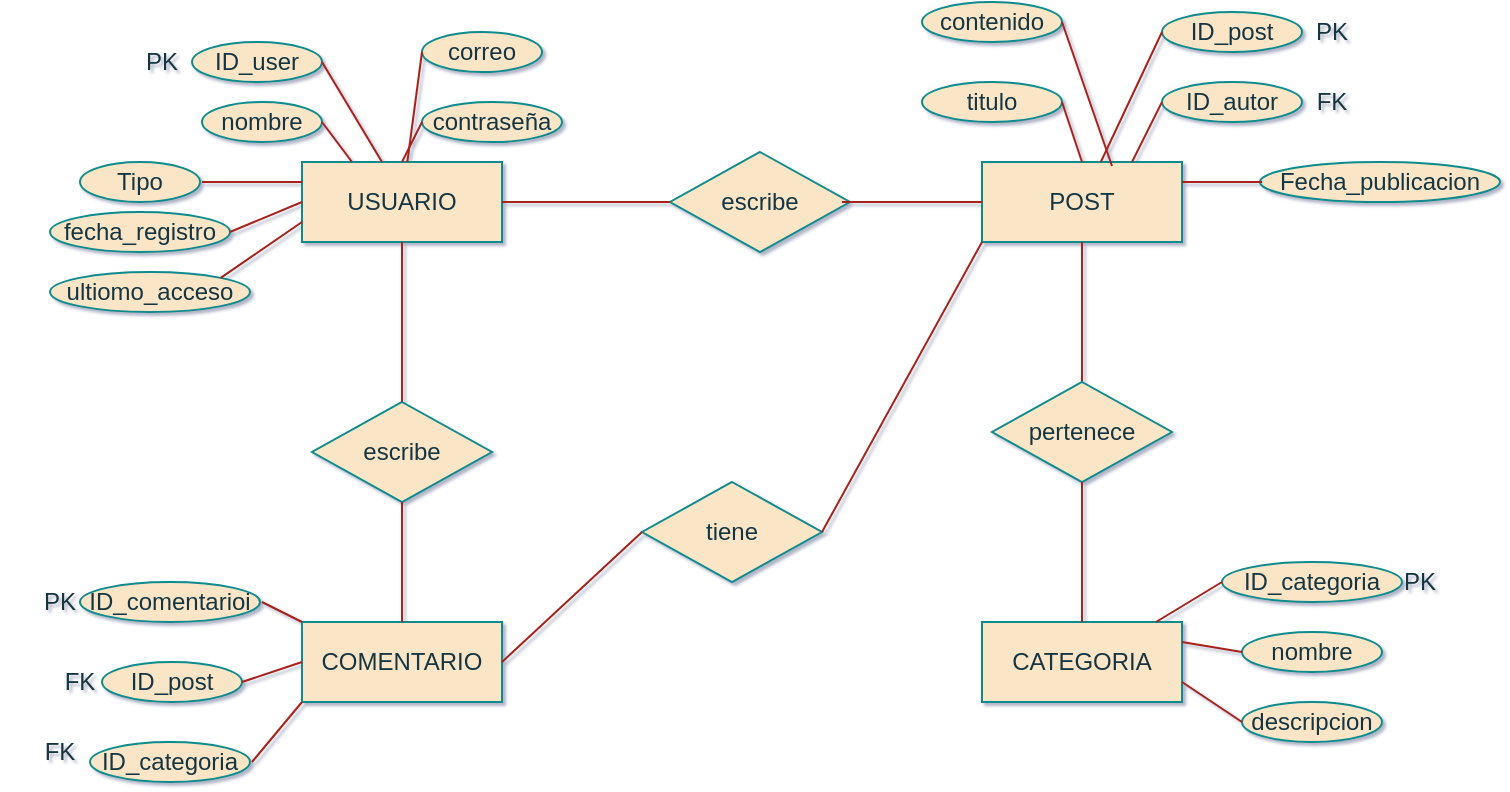 <mxfile version="27.2.0">
  <diagram name="Página-1" id="ri7BVCqXQP4RadKEpWF3">
    <mxGraphModel dx="1378" dy="756" grid="1" gridSize="10" guides="1" tooltips="1" connect="1" arrows="1" fold="1" page="1" pageScale="1" pageWidth="827" pageHeight="1169" background="none" math="0" shadow="1" adaptiveColors="simple">
      <root>
        <mxCell id="0" />
        <mxCell id="1" parent="0" />
        <mxCell id="lFZiWy_t04938xPnZxQ3-3" value="USUARIO" style="whiteSpace=wrap;html=1;align=center;labelBackgroundColor=none;fillColor=#FAE5C7;strokeColor=#0F8B8D;fontColor=#143642;rounded=0;" parent="1" vertex="1">
          <mxGeometry x="191" y="245" width="100" height="40" as="geometry" />
        </mxCell>
        <mxCell id="lFZiWy_t04938xPnZxQ3-4" value="POST" style="whiteSpace=wrap;html=1;align=center;labelBackgroundColor=none;fillColor=#FAE5C7;strokeColor=#0F8B8D;fontColor=#143642;rounded=0;" parent="1" vertex="1">
          <mxGeometry x="531" y="245" width="100" height="40" as="geometry" />
        </mxCell>
        <mxCell id="lFZiWy_t04938xPnZxQ3-5" value="COMENTARIO" style="whiteSpace=wrap;html=1;align=center;labelBackgroundColor=none;fillColor=#FAE5C7;strokeColor=#0F8B8D;fontColor=#143642;rounded=0;" parent="1" vertex="1">
          <mxGeometry x="191" y="475" width="100" height="40" as="geometry" />
        </mxCell>
        <mxCell id="lFZiWy_t04938xPnZxQ3-7" value="CATEGORIA" style="whiteSpace=wrap;html=1;align=center;labelBackgroundColor=none;fillColor=#FAE5C7;strokeColor=#0F8B8D;fontColor=#143642;rounded=0;" parent="1" vertex="1">
          <mxGeometry x="531" y="475" width="100" height="40" as="geometry" />
        </mxCell>
        <mxCell id="lFZiWy_t04938xPnZxQ3-8" value="nombre" style="ellipse;whiteSpace=wrap;html=1;align=center;labelBackgroundColor=none;fillColor=#FAE5C7;strokeColor=#0F8B8D;fontColor=#143642;rounded=0;" parent="1" vertex="1">
          <mxGeometry x="141" y="215" width="60" height="20" as="geometry" />
        </mxCell>
        <mxCell id="lFZiWy_t04938xPnZxQ3-9" value="escribe" style="shape=rhombus;perimeter=rhombusPerimeter;whiteSpace=wrap;html=1;align=center;labelBackgroundColor=none;fillColor=#FAE5C7;strokeColor=#0F8B8D;fontColor=#143642;rounded=0;" parent="1" vertex="1">
          <mxGeometry x="196" y="365" width="90" height="50" as="geometry" />
        </mxCell>
        <mxCell id="lFZiWy_t04938xPnZxQ3-12" value="correo" style="ellipse;whiteSpace=wrap;html=1;align=center;labelBackgroundColor=none;fillColor=#FAE5C7;strokeColor=#0F8B8D;fontColor=#143642;rounded=0;" parent="1" vertex="1">
          <mxGeometry x="251" y="180" width="60" height="20" as="geometry" />
        </mxCell>
        <mxCell id="lFZiWy_t04938xPnZxQ3-13" value="contraseña" style="ellipse;whiteSpace=wrap;html=1;align=center;labelBackgroundColor=none;fillColor=#FAE5C7;strokeColor=#0F8B8D;fontColor=#143642;rounded=0;" parent="1" vertex="1">
          <mxGeometry x="251" y="215" width="70" height="20" as="geometry" />
        </mxCell>
        <mxCell id="lFZiWy_t04938xPnZxQ3-14" value="Tipo" style="ellipse;whiteSpace=wrap;html=1;align=center;labelBackgroundColor=none;fillColor=#FAE5C7;strokeColor=#0F8B8D;fontColor=#143642;rounded=0;" parent="1" vertex="1">
          <mxGeometry x="80" y="245" width="60" height="20" as="geometry" />
        </mxCell>
        <mxCell id="lFZiWy_t04938xPnZxQ3-15" value="fecha_registro" style="ellipse;whiteSpace=wrap;html=1;align=center;labelBackgroundColor=none;fillColor=#FAE5C7;strokeColor=#0F8B8D;fontColor=#143642;rounded=0;" parent="1" vertex="1">
          <mxGeometry x="65" y="270" width="90" height="20" as="geometry" />
        </mxCell>
        <mxCell id="lFZiWy_t04938xPnZxQ3-16" value="ultiomo_acceso" style="ellipse;whiteSpace=wrap;html=1;align=center;labelBackgroundColor=none;fillColor=#FAE5C7;strokeColor=#0F8B8D;fontColor=#143642;rounded=0;" parent="1" vertex="1">
          <mxGeometry x="65" y="300" width="100" height="20" as="geometry" />
        </mxCell>
        <mxCell id="lFZiWy_t04938xPnZxQ3-17" value="ID_user" style="ellipse;whiteSpace=wrap;html=1;align=center;labelBackgroundColor=none;fillColor=#FAE5C7;strokeColor=#0F8B8D;fontColor=#143642;rounded=0;" parent="1" vertex="1">
          <mxGeometry x="136" y="185" width="65" height="20" as="geometry" />
        </mxCell>
        <mxCell id="lFZiWy_t04938xPnZxQ3-25" value="" style="endArrow=none;html=1;rounded=0;fontSize=12;startSize=8;endSize=8;curved=1;exitX=1;exitY=0.5;exitDx=0;exitDy=0;entryX=0.25;entryY=0;entryDx=0;entryDy=0;labelBackgroundColor=none;strokeColor=#A8201A;fontColor=default;" parent="1" source="lFZiWy_t04938xPnZxQ3-8" target="lFZiWy_t04938xPnZxQ3-3" edge="1">
          <mxGeometry relative="1" as="geometry">
            <mxPoint x="211" y="265" as="sourcePoint" />
            <mxPoint x="371" y="265" as="targetPoint" />
          </mxGeometry>
        </mxCell>
        <mxCell id="lFZiWy_t04938xPnZxQ3-26" value="" style="endArrow=none;html=1;rounded=0;fontSize=12;startSize=8;endSize=8;curved=1;exitX=1;exitY=0.5;exitDx=0;exitDy=0;labelBackgroundColor=none;strokeColor=#A8201A;fontColor=default;" parent="1" source="lFZiWy_t04938xPnZxQ3-17" edge="1">
          <mxGeometry relative="1" as="geometry">
            <mxPoint x="211" y="245" as="sourcePoint" />
            <mxPoint x="231" y="245" as="targetPoint" />
          </mxGeometry>
        </mxCell>
        <mxCell id="lFZiWy_t04938xPnZxQ3-27" value="" style="endArrow=none;html=1;rounded=0;fontSize=12;startSize=8;endSize=8;curved=1;exitX=0;exitY=0.5;exitDx=0;exitDy=0;labelBackgroundColor=none;strokeColor=#A8201A;fontColor=default;" parent="1" source="lFZiWy_t04938xPnZxQ3-12" target="lFZiWy_t04938xPnZxQ3-3" edge="1">
          <mxGeometry relative="1" as="geometry">
            <mxPoint x="241" y="235" as="sourcePoint" />
            <mxPoint x="271" y="285" as="targetPoint" />
          </mxGeometry>
        </mxCell>
        <mxCell id="lFZiWy_t04938xPnZxQ3-29" value="" style="endArrow=none;html=1;rounded=0;fontSize=12;startSize=8;endSize=8;curved=1;exitX=0;exitY=0.5;exitDx=0;exitDy=0;labelBackgroundColor=none;strokeColor=#A8201A;fontColor=default;" parent="1" source="lFZiWy_t04938xPnZxQ3-13" edge="1">
          <mxGeometry relative="1" as="geometry">
            <mxPoint x="231" y="205" as="sourcePoint" />
            <mxPoint x="241" y="245" as="targetPoint" />
          </mxGeometry>
        </mxCell>
        <mxCell id="lFZiWy_t04938xPnZxQ3-30" value="" style="endArrow=none;html=1;rounded=0;fontSize=12;startSize=8;endSize=8;curved=1;exitX=1;exitY=0.5;exitDx=0;exitDy=0;entryX=0;entryY=0.25;entryDx=0;entryDy=0;labelBackgroundColor=none;strokeColor=#A8201A;fontColor=default;" parent="1" target="lFZiWy_t04938xPnZxQ3-3" edge="1">
          <mxGeometry relative="1" as="geometry">
            <mxPoint x="141" y="255" as="sourcePoint" />
            <mxPoint x="228" y="385" as="targetPoint" />
          </mxGeometry>
        </mxCell>
        <mxCell id="lFZiWy_t04938xPnZxQ3-31" value="" style="endArrow=none;html=1;rounded=0;fontSize=12;startSize=8;endSize=8;curved=1;exitX=1;exitY=0.5;exitDx=0;exitDy=0;entryX=0;entryY=0.5;entryDx=0;entryDy=0;labelBackgroundColor=none;strokeColor=#A8201A;fontColor=default;" parent="1" source="lFZiWy_t04938xPnZxQ3-15" target="lFZiWy_t04938xPnZxQ3-3" edge="1">
          <mxGeometry relative="1" as="geometry">
            <mxPoint x="156" y="285" as="sourcePoint" />
            <mxPoint x="271" y="305" as="targetPoint" />
          </mxGeometry>
        </mxCell>
        <mxCell id="lFZiWy_t04938xPnZxQ3-32" value="" style="endArrow=none;html=1;rounded=0;fontSize=12;startSize=8;endSize=8;curved=1;exitX=1;exitY=0;exitDx=0;exitDy=0;entryX=0;entryY=0.75;entryDx=0;entryDy=0;labelBackgroundColor=none;strokeColor=#A8201A;fontColor=default;" parent="1" source="lFZiWy_t04938xPnZxQ3-16" target="lFZiWy_t04938xPnZxQ3-3" edge="1">
          <mxGeometry relative="1" as="geometry">
            <mxPoint x="161" y="315" as="sourcePoint" />
            <mxPoint x="261" y="325" as="targetPoint" />
          </mxGeometry>
        </mxCell>
        <mxCell id="lFZiWy_t04938xPnZxQ3-33" value="escribe" style="shape=rhombus;perimeter=rhombusPerimeter;whiteSpace=wrap;html=1;align=center;labelBackgroundColor=none;fillColor=#FAE5C7;strokeColor=#0F8B8D;fontColor=#143642;rounded=0;" parent="1" vertex="1">
          <mxGeometry x="375" y="240" width="90" height="50" as="geometry" />
        </mxCell>
        <mxCell id="lFZiWy_t04938xPnZxQ3-34" value="titulo" style="ellipse;whiteSpace=wrap;html=1;align=center;labelBackgroundColor=none;fillColor=#FAE5C7;strokeColor=#0F8B8D;fontColor=#143642;rounded=0;" parent="1" vertex="1">
          <mxGeometry x="501" y="205" width="70" height="20" as="geometry" />
        </mxCell>
        <mxCell id="lFZiWy_t04938xPnZxQ3-35" value="contenido" style="ellipse;whiteSpace=wrap;html=1;align=center;labelBackgroundColor=none;fillColor=#FAE5C7;strokeColor=#0F8B8D;fontColor=#143642;rounded=0;" parent="1" vertex="1">
          <mxGeometry x="501" y="165" width="70" height="20" as="geometry" />
        </mxCell>
        <mxCell id="lFZiWy_t04938xPnZxQ3-37" value="ID_autor" style="ellipse;whiteSpace=wrap;html=1;align=center;labelBackgroundColor=none;fillColor=#FAE5C7;strokeColor=#0F8B8D;fontColor=#143642;rounded=0;" parent="1" vertex="1">
          <mxGeometry x="621" y="205" width="70" height="20" as="geometry" />
        </mxCell>
        <mxCell id="lFZiWy_t04938xPnZxQ3-38" value="ID_post" style="ellipse;whiteSpace=wrap;html=1;align=center;labelBackgroundColor=none;fillColor=#FAE5C7;strokeColor=#0F8B8D;fontColor=#143642;rounded=0;" parent="1" vertex="1">
          <mxGeometry x="621" y="170" width="70" height="20" as="geometry" />
        </mxCell>
        <mxCell id="lFZiWy_t04938xPnZxQ3-39" value="Fecha_publicacion" style="ellipse;whiteSpace=wrap;html=1;align=center;labelBackgroundColor=none;fillColor=#FAE5C7;strokeColor=#0F8B8D;fontColor=#143642;rounded=0;" parent="1" vertex="1">
          <mxGeometry x="670" y="245" width="120" height="20" as="geometry" />
        </mxCell>
        <mxCell id="lFZiWy_t04938xPnZxQ3-48" value="FK" style="text;html=1;align=center;verticalAlign=middle;whiteSpace=wrap;rounded=0;labelBackgroundColor=none;fontColor=#143642;" parent="1" vertex="1">
          <mxGeometry x="676" y="200" width="60" height="30" as="geometry" />
        </mxCell>
        <mxCell id="lFZiWy_t04938xPnZxQ3-49" value="PK" style="text;html=1;align=center;verticalAlign=middle;whiteSpace=wrap;rounded=0;labelBackgroundColor=none;fontColor=#143642;" parent="1" vertex="1">
          <mxGeometry x="676" y="165" width="60" height="30" as="geometry" />
        </mxCell>
        <mxCell id="lFZiWy_t04938xPnZxQ3-50" value="PK" style="text;html=1;align=center;verticalAlign=middle;whiteSpace=wrap;rounded=0;labelBackgroundColor=none;fontColor=#143642;" parent="1" vertex="1">
          <mxGeometry x="91" y="180" width="60" height="30" as="geometry" />
        </mxCell>
        <mxCell id="lFZiWy_t04938xPnZxQ3-51" value="nombre" style="ellipse;whiteSpace=wrap;html=1;align=center;labelBackgroundColor=none;fillColor=#FAE5C7;strokeColor=#0F8B8D;fontColor=#143642;rounded=0;" parent="1" vertex="1">
          <mxGeometry x="661" y="480" width="70" height="20" as="geometry" />
        </mxCell>
        <mxCell id="lFZiWy_t04938xPnZxQ3-52" value="" style="endArrow=none;html=1;rounded=0;fontSize=12;startSize=8;endSize=8;curved=1;entryX=1;entryY=0.5;entryDx=0;entryDy=0;exitX=0.5;exitY=0;exitDx=0;exitDy=0;labelBackgroundColor=none;strokeColor=#A8201A;fontColor=default;" parent="1" source="lFZiWy_t04938xPnZxQ3-4" target="lFZiWy_t04938xPnZxQ3-34" edge="1">
          <mxGeometry width="50" height="50" relative="1" as="geometry">
            <mxPoint x="401" y="345" as="sourcePoint" />
            <mxPoint x="451" y="295" as="targetPoint" />
          </mxGeometry>
        </mxCell>
        <mxCell id="lFZiWy_t04938xPnZxQ3-53" value="" style="endArrow=none;html=1;rounded=0;fontSize=12;startSize=8;endSize=8;curved=1;entryX=1;entryY=0.5;entryDx=0;entryDy=0;exitX=0.65;exitY=0.05;exitDx=0;exitDy=0;exitPerimeter=0;labelBackgroundColor=none;strokeColor=#A8201A;fontColor=default;" parent="1" source="lFZiWy_t04938xPnZxQ3-4" target="lFZiWy_t04938xPnZxQ3-35" edge="1">
          <mxGeometry width="50" height="50" relative="1" as="geometry">
            <mxPoint x="561" y="255" as="sourcePoint" />
            <mxPoint x="551" y="225" as="targetPoint" />
          </mxGeometry>
        </mxCell>
        <mxCell id="lFZiWy_t04938xPnZxQ3-54" value="" style="endArrow=none;html=1;rounded=0;fontSize=12;startSize=8;endSize=8;curved=1;entryX=0;entryY=0.5;entryDx=0;entryDy=0;labelBackgroundColor=none;strokeColor=#A8201A;fontColor=default;" parent="1" source="lFZiWy_t04938xPnZxQ3-4" target="lFZiWy_t04938xPnZxQ3-38" edge="1">
          <mxGeometry width="50" height="50" relative="1" as="geometry">
            <mxPoint x="648" y="312" as="sourcePoint" />
            <mxPoint x="621" y="245" as="targetPoint" />
          </mxGeometry>
        </mxCell>
        <mxCell id="lFZiWy_t04938xPnZxQ3-55" value="" style="endArrow=none;html=1;rounded=0;fontSize=12;startSize=8;endSize=8;curved=1;entryX=0;entryY=0.5;entryDx=0;entryDy=0;exitX=0.75;exitY=0;exitDx=0;exitDy=0;labelBackgroundColor=none;strokeColor=#A8201A;fontColor=default;" parent="1" source="lFZiWy_t04938xPnZxQ3-4" target="lFZiWy_t04938xPnZxQ3-37" edge="1">
          <mxGeometry width="50" height="50" relative="1" as="geometry">
            <mxPoint x="621" y="310" as="sourcePoint" />
            <mxPoint x="652" y="245" as="targetPoint" />
          </mxGeometry>
        </mxCell>
        <mxCell id="lFZiWy_t04938xPnZxQ3-56" value="" style="endArrow=none;html=1;rounded=0;fontSize=12;startSize=8;endSize=8;curved=1;entryX=0;entryY=0.5;entryDx=0;entryDy=0;exitX=1;exitY=0.25;exitDx=0;exitDy=0;labelBackgroundColor=none;strokeColor=#A8201A;fontColor=default;" parent="1" source="lFZiWy_t04938xPnZxQ3-4" edge="1">
          <mxGeometry width="50" height="50" relative="1" as="geometry">
            <mxPoint x="611" y="265" as="sourcePoint" />
            <mxPoint x="671" y="255" as="targetPoint" />
          </mxGeometry>
        </mxCell>
        <mxCell id="lFZiWy_t04938xPnZxQ3-57" value="" style="endArrow=none;html=1;rounded=0;fontSize=12;startSize=8;endSize=8;curved=1;exitX=1;exitY=0.5;exitDx=0;exitDy=0;entryX=0;entryY=0.5;entryDx=0;entryDy=0;labelBackgroundColor=none;strokeColor=#A8201A;fontColor=default;" parent="1" source="lFZiWy_t04938xPnZxQ3-3" target="lFZiWy_t04938xPnZxQ3-33" edge="1">
          <mxGeometry width="50" height="50" relative="1" as="geometry">
            <mxPoint x="371" y="345" as="sourcePoint" />
            <mxPoint x="421" y="295" as="targetPoint" />
          </mxGeometry>
        </mxCell>
        <mxCell id="lFZiWy_t04938xPnZxQ3-58" value="" style="endArrow=none;html=1;rounded=0;fontSize=12;startSize=8;endSize=8;curved=1;entryX=0;entryY=0.5;entryDx=0;entryDy=0;labelBackgroundColor=none;strokeColor=#A8201A;fontColor=default;" parent="1" target="lFZiWy_t04938xPnZxQ3-4" edge="1">
          <mxGeometry width="50" height="50" relative="1" as="geometry">
            <mxPoint x="461" y="265" as="sourcePoint" />
            <mxPoint x="507" y="264" as="targetPoint" />
          </mxGeometry>
        </mxCell>
        <mxCell id="lFZiWy_t04938xPnZxQ3-60" value="ID_categoria" style="ellipse;whiteSpace=wrap;html=1;align=center;labelBackgroundColor=none;fillColor=#FAE5C7;strokeColor=#0F8B8D;fontColor=#143642;rounded=0;" parent="1" vertex="1">
          <mxGeometry x="651" y="445" width="90" height="20" as="geometry" />
        </mxCell>
        <mxCell id="lFZiWy_t04938xPnZxQ3-63" value="PK" style="text;html=1;align=center;verticalAlign=middle;whiteSpace=wrap;rounded=0;labelBackgroundColor=none;fontColor=#143642;" parent="1" vertex="1">
          <mxGeometry x="720" y="440" width="60" height="30" as="geometry" />
        </mxCell>
        <mxCell id="lFZiWy_t04938xPnZxQ3-64" value="descripcion" style="ellipse;whiteSpace=wrap;html=1;align=center;labelBackgroundColor=none;fillColor=#FAE5C7;strokeColor=#0F8B8D;fontColor=#143642;rounded=0;" parent="1" vertex="1">
          <mxGeometry x="661" y="515" width="70" height="20" as="geometry" />
        </mxCell>
        <mxCell id="lFZiWy_t04938xPnZxQ3-68" value="ID_post" style="ellipse;whiteSpace=wrap;html=1;align=center;labelBackgroundColor=none;fillColor=#FAE5C7;strokeColor=#0F8B8D;fontColor=#143642;rounded=0;" parent="1" vertex="1">
          <mxGeometry x="91" y="495" width="70" height="20" as="geometry" />
        </mxCell>
        <mxCell id="lFZiWy_t04938xPnZxQ3-69" value="ID_comentarioi" style="ellipse;whiteSpace=wrap;html=1;align=center;labelBackgroundColor=none;fillColor=#FAE5C7;strokeColor=#0F8B8D;fontColor=#143642;rounded=0;" parent="1" vertex="1">
          <mxGeometry x="80" y="455" width="90" height="20" as="geometry" />
        </mxCell>
        <mxCell id="lFZiWy_t04938xPnZxQ3-70" value="ID_categoria" style="ellipse;whiteSpace=wrap;html=1;align=center;labelBackgroundColor=none;fillColor=#FAE5C7;strokeColor=#0F8B8D;fontColor=#143642;rounded=0;" parent="1" vertex="1">
          <mxGeometry x="85" y="535" width="80" height="20" as="geometry" />
        </mxCell>
        <mxCell id="lFZiWy_t04938xPnZxQ3-71" value="PK" style="text;html=1;align=center;verticalAlign=middle;whiteSpace=wrap;rounded=0;labelBackgroundColor=none;fontColor=#143642;" parent="1" vertex="1">
          <mxGeometry x="40" y="450" width="60" height="30" as="geometry" />
        </mxCell>
        <mxCell id="lFZiWy_t04938xPnZxQ3-72" value="FK" style="text;html=1;align=center;verticalAlign=middle;whiteSpace=wrap;rounded=0;labelBackgroundColor=none;fontColor=#143642;" parent="1" vertex="1">
          <mxGeometry x="50" y="490" width="60" height="30" as="geometry" />
        </mxCell>
        <mxCell id="lFZiWy_t04938xPnZxQ3-73" value="FK" style="text;html=1;align=center;verticalAlign=middle;whiteSpace=wrap;rounded=0;labelBackgroundColor=none;fontColor=#143642;" parent="1" vertex="1">
          <mxGeometry x="40" y="525" width="60" height="30" as="geometry" />
        </mxCell>
        <mxCell id="lFZiWy_t04938xPnZxQ3-74" value="" style="endArrow=none;html=1;rounded=0;fontSize=12;startSize=8;endSize=8;curved=1;exitX=1;exitY=0.5;exitDx=0;exitDy=0;entryX=0;entryY=0;entryDx=0;entryDy=0;labelBackgroundColor=none;strokeColor=#A8201A;fontColor=default;" parent="1" target="lFZiWy_t04938xPnZxQ3-5" edge="1">
          <mxGeometry relative="1" as="geometry">
            <mxPoint x="171" y="465" as="sourcePoint" />
            <mxPoint x="251" y="425" as="targetPoint" />
          </mxGeometry>
        </mxCell>
        <mxCell id="lFZiWy_t04938xPnZxQ3-75" value="" style="endArrow=none;html=1;rounded=0;fontSize=12;startSize=8;endSize=8;curved=1;exitX=1;exitY=0.5;exitDx=0;exitDy=0;entryX=0;entryY=0.5;entryDx=0;entryDy=0;labelBackgroundColor=none;strokeColor=#A8201A;fontColor=default;" parent="1" source="lFZiWy_t04938xPnZxQ3-68" target="lFZiWy_t04938xPnZxQ3-5" edge="1">
          <mxGeometry relative="1" as="geometry">
            <mxPoint x="221" y="505" as="sourcePoint" />
            <mxPoint x="241" y="515" as="targetPoint" />
          </mxGeometry>
        </mxCell>
        <mxCell id="lFZiWy_t04938xPnZxQ3-76" value="" style="endArrow=none;html=1;rounded=0;fontSize=12;startSize=8;endSize=8;curved=1;exitX=1;exitY=0.5;exitDx=0;exitDy=0;entryX=0;entryY=1;entryDx=0;entryDy=0;labelBackgroundColor=none;strokeColor=#A8201A;fontColor=default;" parent="1" target="lFZiWy_t04938xPnZxQ3-5" edge="1">
          <mxGeometry relative="1" as="geometry">
            <mxPoint x="166" y="545" as="sourcePoint" />
            <mxPoint x="241" y="535" as="targetPoint" />
          </mxGeometry>
        </mxCell>
        <mxCell id="lFZiWy_t04938xPnZxQ3-77" value="" style="endArrow=none;html=1;rounded=0;fontSize=12;startSize=8;endSize=8;curved=1;exitX=0.5;exitY=0;exitDx=0;exitDy=0;entryX=0.5;entryY=1;entryDx=0;entryDy=0;labelBackgroundColor=none;strokeColor=#A8201A;fontColor=default;" parent="1" source="lFZiWy_t04938xPnZxQ3-5" target="lFZiWy_t04938xPnZxQ3-9" edge="1">
          <mxGeometry relative="1" as="geometry">
            <mxPoint x="361" y="465" as="sourcePoint" />
            <mxPoint x="391" y="455" as="targetPoint" />
          </mxGeometry>
        </mxCell>
        <mxCell id="lFZiWy_t04938xPnZxQ3-78" value="" style="endArrow=none;html=1;rounded=0;fontSize=12;startSize=8;endSize=8;curved=1;exitX=0.5;exitY=0;exitDx=0;exitDy=0;entryX=0.5;entryY=1;entryDx=0;entryDy=0;labelBackgroundColor=none;strokeColor=#A8201A;fontColor=default;" parent="1" source="lFZiWy_t04938xPnZxQ3-9" target="lFZiWy_t04938xPnZxQ3-3" edge="1">
          <mxGeometry relative="1" as="geometry">
            <mxPoint x="321" y="555" as="sourcePoint" />
            <mxPoint x="321" y="495" as="targetPoint" />
          </mxGeometry>
        </mxCell>
        <mxCell id="lFZiWy_t04938xPnZxQ3-79" value="" style="endArrow=none;html=1;rounded=0;fontSize=12;startSize=8;endSize=8;curved=1;entryX=0.5;entryY=1;entryDx=0;entryDy=0;exitX=0.5;exitY=0;exitDx=0;exitDy=0;labelBackgroundColor=none;strokeColor=#A8201A;fontColor=default;" parent="1" source="eJfZywIPN0utcHiNIcgD-1" target="lFZiWy_t04938xPnZxQ3-4" edge="1">
          <mxGeometry relative="1" as="geometry">
            <mxPoint x="581" y="335" as="sourcePoint" />
            <mxPoint x="471" y="395" as="targetPoint" />
          </mxGeometry>
        </mxCell>
        <mxCell id="eJfZywIPN0utcHiNIcgD-1" value="pertenece" style="shape=rhombus;perimeter=rhombusPerimeter;whiteSpace=wrap;html=1;align=center;labelBackgroundColor=none;fillColor=#FAE5C7;strokeColor=#0F8B8D;fontColor=#143642;rounded=0;" parent="1" vertex="1">
          <mxGeometry x="536" y="355" width="90" height="50" as="geometry" />
        </mxCell>
        <mxCell id="eJfZywIPN0utcHiNIcgD-2" value="tiene" style="shape=rhombus;perimeter=rhombusPerimeter;whiteSpace=wrap;html=1;align=center;labelBackgroundColor=none;fillColor=#FAE5C7;strokeColor=#0F8B8D;fontColor=#143642;rounded=0;" parent="1" vertex="1">
          <mxGeometry x="361" y="405" width="90" height="50" as="geometry" />
        </mxCell>
        <mxCell id="eJfZywIPN0utcHiNIcgD-3" value="" style="endArrow=none;html=1;rounded=0;fontSize=12;startSize=8;endSize=8;curved=1;entryX=0.5;entryY=1;entryDx=0;entryDy=0;exitX=0.5;exitY=0;exitDx=0;exitDy=0;labelBackgroundColor=none;strokeColor=#A8201A;fontColor=default;" parent="1" source="lFZiWy_t04938xPnZxQ3-7" target="eJfZywIPN0utcHiNIcgD-1" edge="1">
          <mxGeometry relative="1" as="geometry">
            <mxPoint x="561" y="485" as="sourcePoint" />
            <mxPoint x="561" y="415" as="targetPoint" />
          </mxGeometry>
        </mxCell>
        <mxCell id="eJfZywIPN0utcHiNIcgD-4" value="" style="endArrow=none;html=1;rounded=0;fontSize=12;startSize=8;endSize=8;curved=1;exitX=1;exitY=0.5;exitDx=0;exitDy=0;entryX=0;entryY=1;entryDx=0;entryDy=0;labelBackgroundColor=none;strokeColor=#A8201A;fontColor=default;" parent="1" source="eJfZywIPN0utcHiNIcgD-2" target="lFZiWy_t04938xPnZxQ3-4" edge="1">
          <mxGeometry relative="1" as="geometry">
            <mxPoint x="551" y="565" as="sourcePoint" />
            <mxPoint x="511" y="505" as="targetPoint" />
          </mxGeometry>
        </mxCell>
        <mxCell id="eJfZywIPN0utcHiNIcgD-5" value="" style="endArrow=none;html=1;rounded=0;fontSize=12;startSize=8;endSize=8;curved=1;exitX=1;exitY=0.5;exitDx=0;exitDy=0;entryX=0;entryY=0.5;entryDx=0;entryDy=0;labelBackgroundColor=none;strokeColor=#A8201A;fontColor=default;" parent="1" source="lFZiWy_t04938xPnZxQ3-5" target="eJfZywIPN0utcHiNIcgD-2" edge="1">
          <mxGeometry relative="1" as="geometry">
            <mxPoint x="501" y="525" as="sourcePoint" />
            <mxPoint x="561" y="540" as="targetPoint" />
          </mxGeometry>
        </mxCell>
        <mxCell id="eJfZywIPN0utcHiNIcgD-6" value="" style="endArrow=none;html=1;rounded=0;fontSize=12;startSize=8;endSize=8;curved=1;entryX=0;entryY=0.5;entryDx=0;entryDy=0;exitX=0.87;exitY=0;exitDx=0;exitDy=0;exitPerimeter=0;labelBackgroundColor=none;strokeColor=#A8201A;fontColor=default;" parent="1" source="lFZiWy_t04938xPnZxQ3-7" target="lFZiWy_t04938xPnZxQ3-60" edge="1">
          <mxGeometry width="50" height="50" relative="1" as="geometry">
            <mxPoint x="651" y="255" as="sourcePoint" />
            <mxPoint x="691" y="255" as="targetPoint" />
          </mxGeometry>
        </mxCell>
        <mxCell id="eJfZywIPN0utcHiNIcgD-7" value="" style="endArrow=none;html=1;rounded=0;fontSize=12;startSize=8;endSize=8;curved=1;entryX=0;entryY=0.5;entryDx=0;entryDy=0;exitX=1;exitY=0.25;exitDx=0;exitDy=0;labelBackgroundColor=none;strokeColor=#A8201A;fontColor=default;" parent="1" source="lFZiWy_t04938xPnZxQ3-7" target="lFZiWy_t04938xPnZxQ3-51" edge="1">
          <mxGeometry width="50" height="50" relative="1" as="geometry">
            <mxPoint x="641" y="465" as="sourcePoint" />
            <mxPoint x="674" y="425" as="targetPoint" />
          </mxGeometry>
        </mxCell>
        <mxCell id="eJfZywIPN0utcHiNIcgD-8" value="" style="endArrow=none;html=1;rounded=0;fontSize=12;startSize=8;endSize=8;curved=1;entryX=0;entryY=0.5;entryDx=0;entryDy=0;exitX=1;exitY=0.75;exitDx=0;exitDy=0;labelBackgroundColor=none;strokeColor=#A8201A;fontColor=default;" parent="1" source="lFZiWy_t04938xPnZxQ3-7" target="lFZiWy_t04938xPnZxQ3-64" edge="1">
          <mxGeometry width="50" height="50" relative="1" as="geometry">
            <mxPoint x="651" y="475" as="sourcePoint" />
            <mxPoint x="681" y="465" as="targetPoint" />
          </mxGeometry>
        </mxCell>
      </root>
    </mxGraphModel>
  </diagram>
</mxfile>
